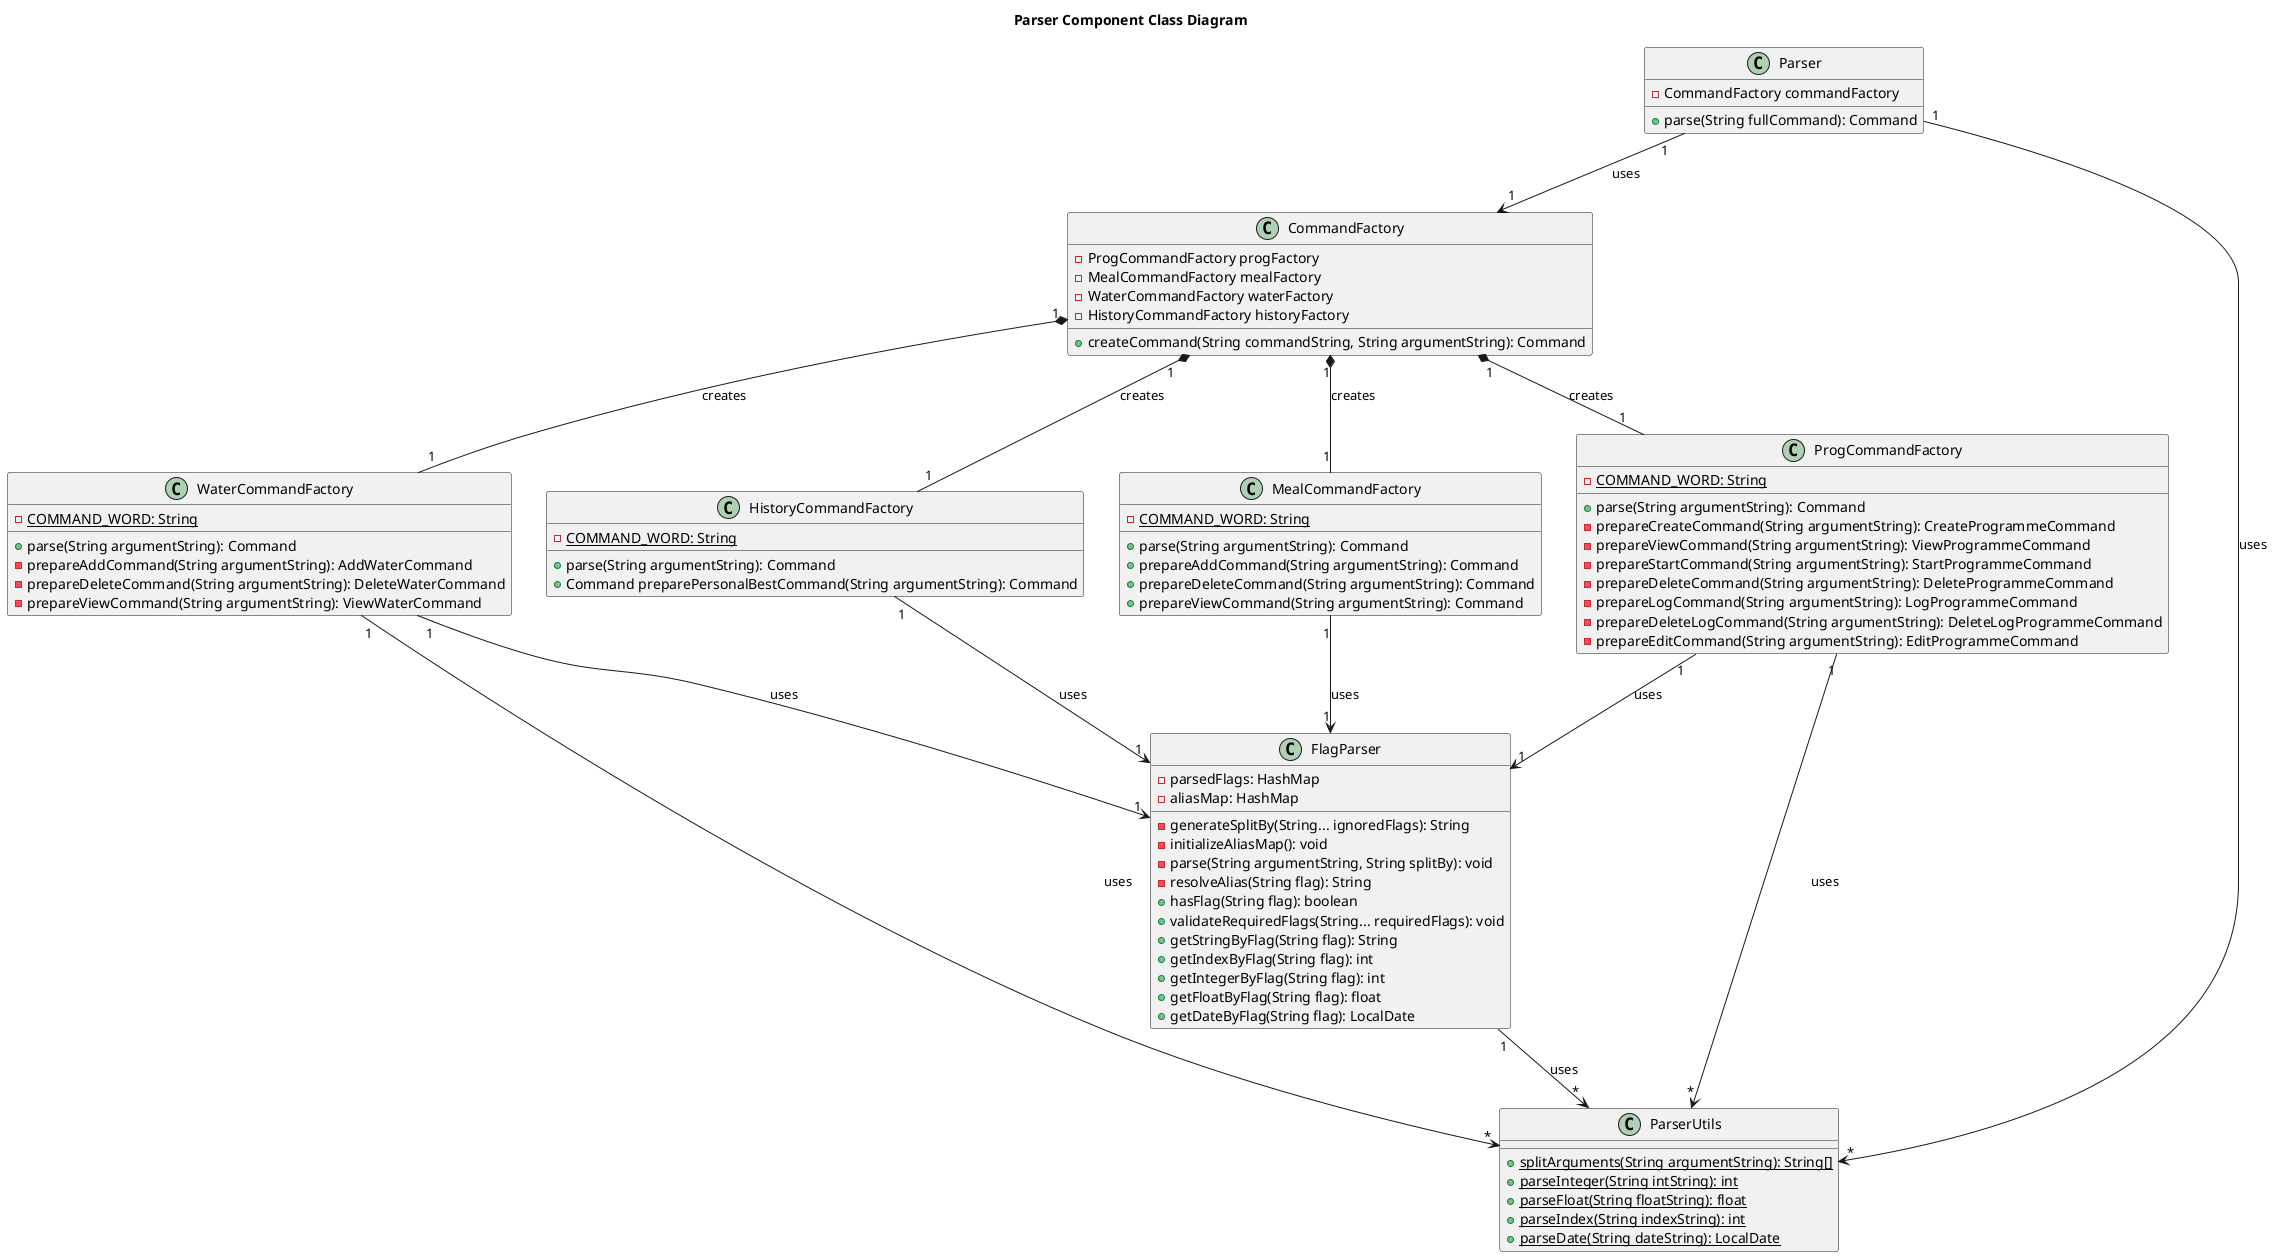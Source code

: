 @startuml
title Parser Component Class Diagram

class CommandFactory {
  - ProgCommandFactory progFactory
  - MealCommandFactory mealFactory
  - WaterCommandFactory waterFactory
  - HistoryCommandFactory historyFactory

  + createCommand(String commandString, String argumentString): Command
}

class HistoryCommandFactory {
  - <u>COMMAND_WORD: String

  + parse(String argumentString): Command
  + Command preparePersonalBestCommand(String argumentString): Command
}

class MealCommandFactory {
  - <u>COMMAND_WORD: String

  + parse(String argumentString): Command
  + prepareAddCommand(String argumentString): Command
  + prepareDeleteCommand(String argumentString): Command
  + prepareViewCommand(String argumentString): Command
}

class ProgCommandFactory {
  - <u>COMMAND_WORD: String

  + parse(String argumentString): Command
  - prepareCreateCommand(String argumentString): CreateProgrammeCommand
  - prepareViewCommand(String argumentString): ViewProgrammeCommand
  - prepareStartCommand(String argumentString): StartProgrammeCommand
  - prepareDeleteCommand(String argumentString): DeleteProgrammeCommand
  - prepareLogCommand(String argumentString): LogProgrammeCommand
  - prepareDeleteLogCommand(String argumentString): DeleteLogProgrammeCommand
  - prepareEditCommand(String argumentString): EditProgrammeCommand
}

class WaterCommandFactory {
  - <u>COMMAND_WORD: String

  + parse(String argumentString): Command
  - prepareAddCommand(String argumentString): AddWaterCommand
  - prepareDeleteCommand(String argumentString): DeleteWaterCommand
  - prepareViewCommand(String argumentString): ViewWaterCommand
}


class FlagParser {
  - parsedFlags: HashMap
  - aliasMap: HashMap

  - generateSplitBy(String... ignoredFlags): String
  - initializeAliasMap(): void
  - parse(String argumentString, String splitBy): void
  - resolveAlias(String flag): String
  + hasFlag(String flag): boolean
  + validateRequiredFlags(String... requiredFlags): void
  + getStringByFlag(String flag): String
  + getIndexByFlag(String flag): int
  + getIntegerByFlag(String flag): int
  + getFloatByFlag(String flag): float
  + getDateByFlag(String flag): LocalDate
}

class Parser {
  - CommandFactory commandFactory
  + parse(String fullCommand): Command
}


class ParserUtils {
  + <u>splitArguments(String argumentString): String[]
  + <u>parseInteger(String intString): int
  + <u>parseFloat(String floatString): float
  + <u>parseIndex(String indexString): int
  + <u>parseDate(String dateString): LocalDate
}



Parser "1" --> "1" CommandFactory : uses
CommandFactory "1" *-- "1" ProgCommandFactory : creates
CommandFactory "1" *-- "1" MealCommandFactory : creates
CommandFactory "1" *-- "1" WaterCommandFactory : creates
CommandFactory "1" *-- "1" HistoryCommandFactory : creates

ProgCommandFactory "1" --> "1" FlagParser : uses
WaterCommandFactory "1" --> "1" FlagParser : uses
MealCommandFactory "1" --> "1" FlagParser : uses
HistoryCommandFactory "1" --> "1" FlagParser : uses

Parser "1" --> "*" ParserUtils : uses
ProgCommandFactory "1" --> "*" ParserUtils : uses
WaterCommandFactory "1" --> "*" ParserUtils : uses
FlagParser "1" --> "*" ParserUtils : uses

@enduml
